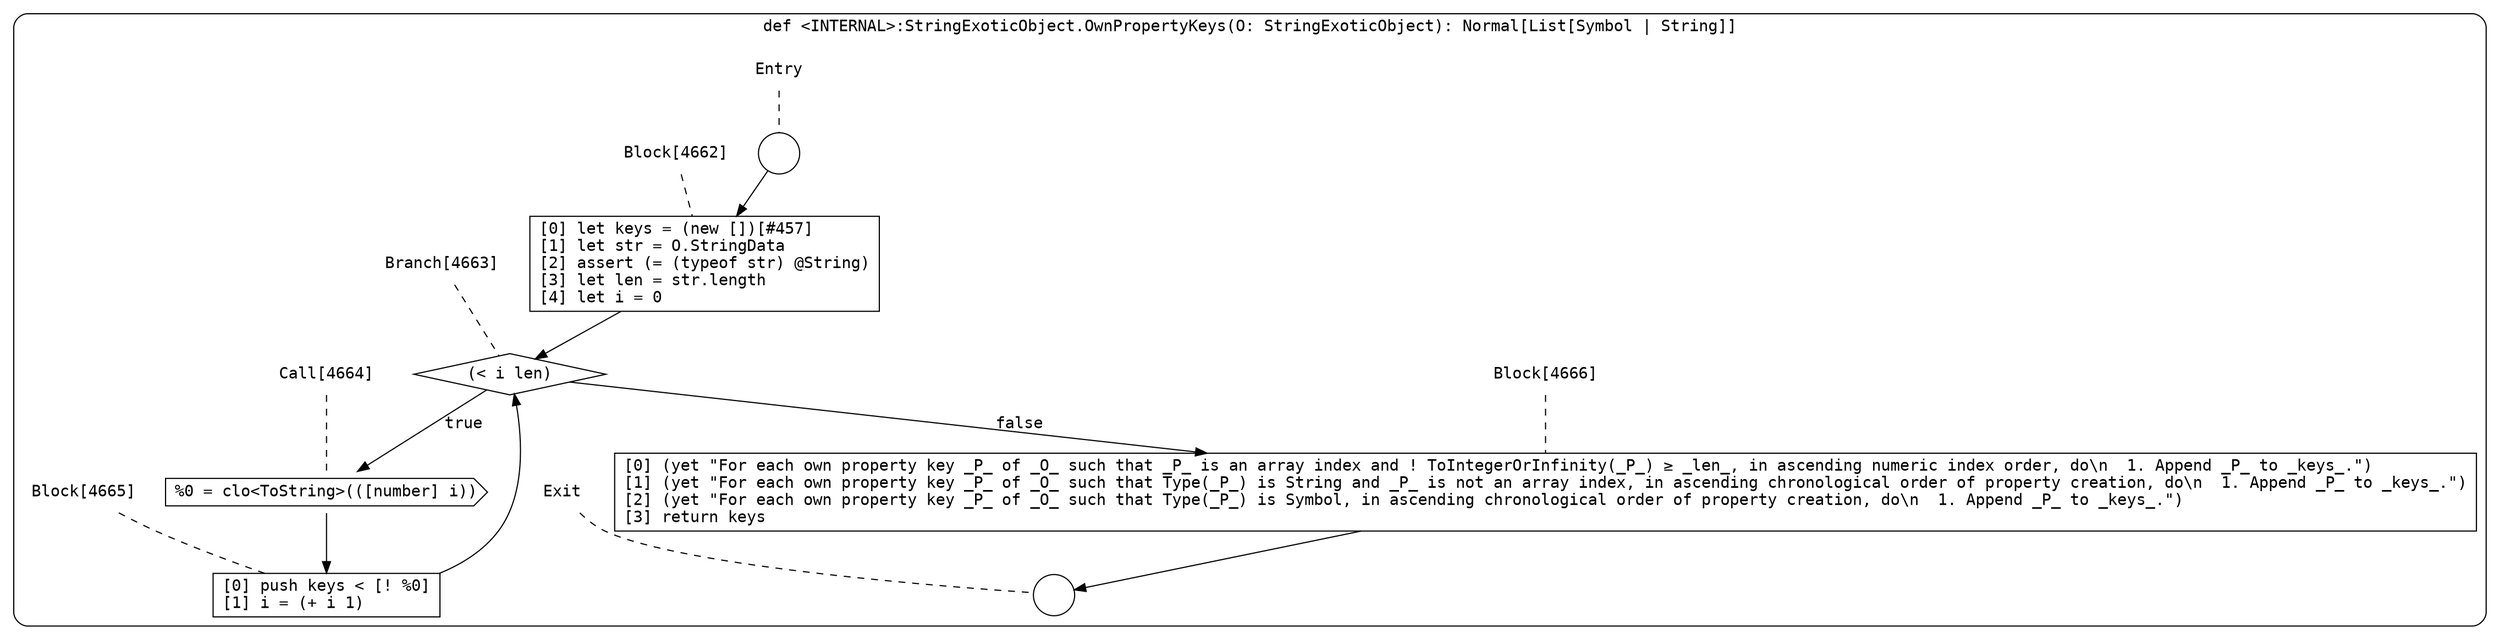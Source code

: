 digraph {
  graph [fontname = "Consolas"]
  node [fontname = "Consolas"]
  edge [fontname = "Consolas"]
  subgraph cluster1111 {
    label = "def <INTERNAL>:StringExoticObject.OwnPropertyKeys(O: StringExoticObject): Normal[List[Symbol | String]]"
    style = rounded
    cluster1111_entry_name [shape=none, label=<<font color="black">Entry</font>>]
    cluster1111_entry_name -> cluster1111_entry [arrowhead=none, color="black", style=dashed]
    cluster1111_entry [shape=circle label=" " color="black" fillcolor="white" style=filled]
    cluster1111_entry -> node4662 [color="black"]
    cluster1111_exit_name [shape=none, label=<<font color="black">Exit</font>>]
    cluster1111_exit_name -> cluster1111_exit [arrowhead=none, color="black", style=dashed]
    cluster1111_exit [shape=circle label=" " color="black" fillcolor="white" style=filled]
    node4662_name [shape=none, label=<<font color="black">Block[4662]</font>>]
    node4662_name -> node4662 [arrowhead=none, color="black", style=dashed]
    node4662 [shape=box, label=<<font color="black">[0] let keys = (new [])[#457]<BR ALIGN="LEFT"/>[1] let str = O.StringData<BR ALIGN="LEFT"/>[2] assert (= (typeof str) @String)<BR ALIGN="LEFT"/>[3] let len = str.length<BR ALIGN="LEFT"/>[4] let i = 0<BR ALIGN="LEFT"/></font>> color="black" fillcolor="white", style=filled]
    node4662 -> node4663 [color="black"]
    node4663_name [shape=none, label=<<font color="black">Branch[4663]</font>>]
    node4663_name -> node4663 [arrowhead=none, color="black", style=dashed]
    node4663 [shape=diamond, label=<<font color="black">(&lt; i len)</font>> color="black" fillcolor="white", style=filled]
    node4663 -> node4664 [label=<<font color="black">true</font>> color="black"]
    node4663 -> node4666 [label=<<font color="black">false</font>> color="black"]
    node4664_name [shape=none, label=<<font color="black">Call[4664]</font>>]
    node4664_name -> node4664 [arrowhead=none, color="black", style=dashed]
    node4664 [shape=cds, label=<<font color="black">%0 = clo&lt;ToString&gt;(([number] i))</font>> color="black" fillcolor="white", style=filled]
    node4664 -> node4665 [color="black"]
    node4666_name [shape=none, label=<<font color="black">Block[4666]</font>>]
    node4666_name -> node4666 [arrowhead=none, color="black", style=dashed]
    node4666 [shape=box, label=<<font color="black">[0] (yet &quot;For each own property key _P_ of _O_ such that _P_ is an array index and ! ToIntegerOrInfinity(_P_) &ge; _len_, in ascending numeric index order, do\n  1. Append _P_ to _keys_.&quot;)<BR ALIGN="LEFT"/>[1] (yet &quot;For each own property key _P_ of _O_ such that Type(_P_) is String and _P_ is not an array index, in ascending chronological order of property creation, do\n  1. Append _P_ to _keys_.&quot;)<BR ALIGN="LEFT"/>[2] (yet &quot;For each own property key _P_ of _O_ such that Type(_P_) is Symbol, in ascending chronological order of property creation, do\n  1. Append _P_ to _keys_.&quot;)<BR ALIGN="LEFT"/>[3] return keys<BR ALIGN="LEFT"/></font>> color="black" fillcolor="white", style=filled]
    node4666 -> cluster1111_exit [color="black"]
    node4665_name [shape=none, label=<<font color="black">Block[4665]</font>>]
    node4665_name -> node4665 [arrowhead=none, color="black", style=dashed]
    node4665 [shape=box, label=<<font color="black">[0] push keys &lt; [! %0]<BR ALIGN="LEFT"/>[1] i = (+ i 1)<BR ALIGN="LEFT"/></font>> color="black" fillcolor="white", style=filled]
    node4665 -> node4663 [color="black"]
  }
}